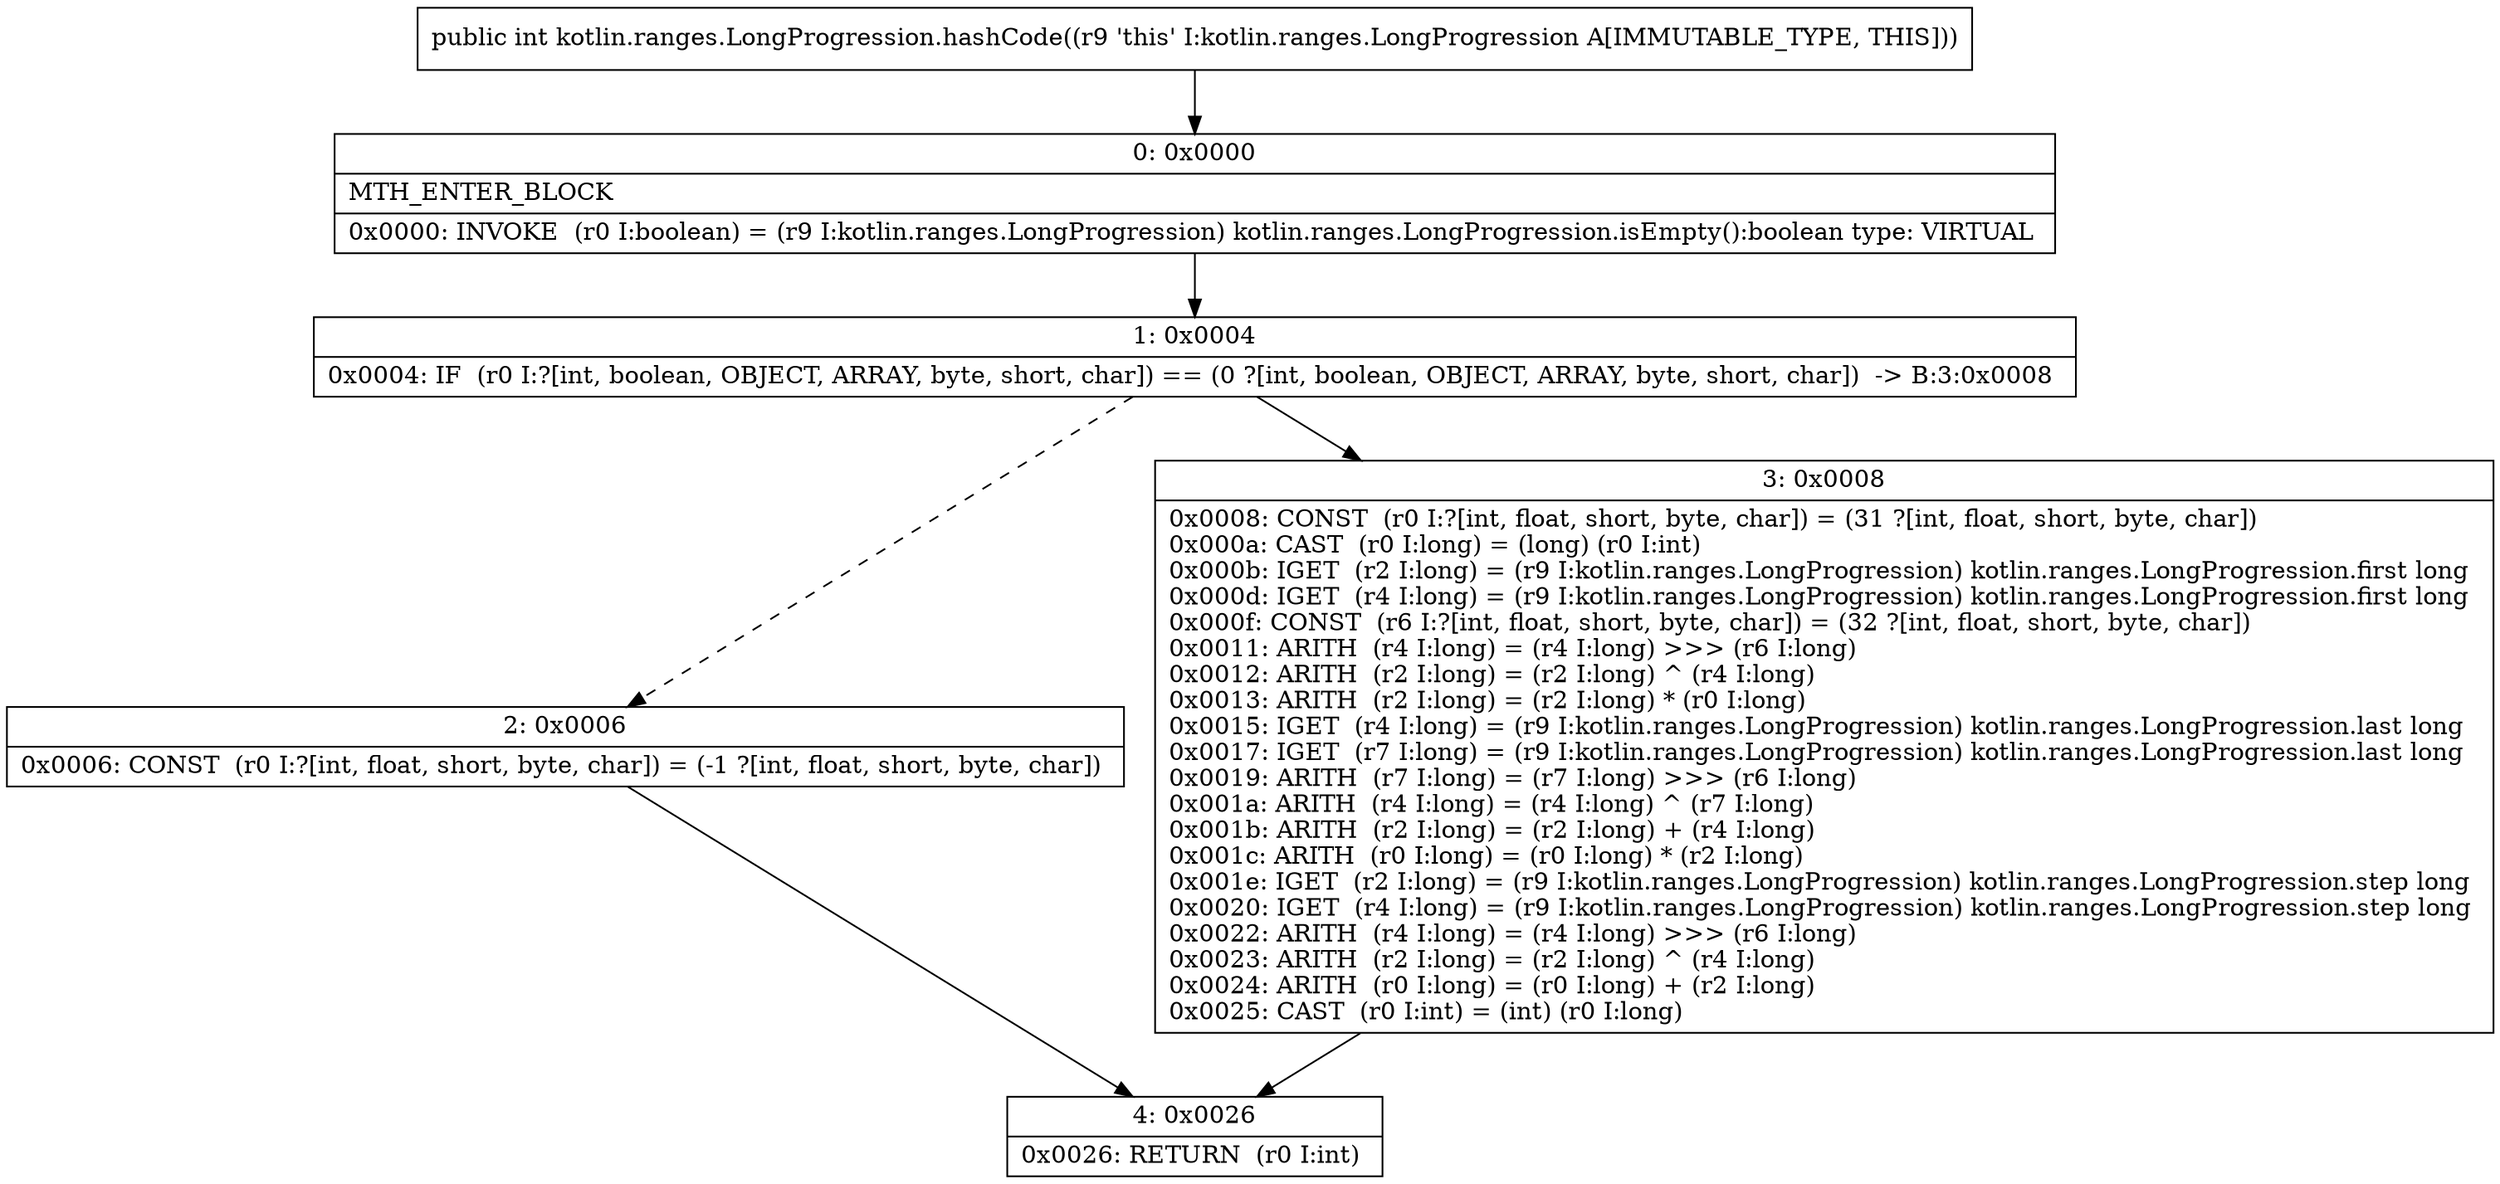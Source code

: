 digraph "CFG forkotlin.ranges.LongProgression.hashCode()I" {
Node_0 [shape=record,label="{0\:\ 0x0000|MTH_ENTER_BLOCK\l|0x0000: INVOKE  (r0 I:boolean) = (r9 I:kotlin.ranges.LongProgression) kotlin.ranges.LongProgression.isEmpty():boolean type: VIRTUAL \l}"];
Node_1 [shape=record,label="{1\:\ 0x0004|0x0004: IF  (r0 I:?[int, boolean, OBJECT, ARRAY, byte, short, char]) == (0 ?[int, boolean, OBJECT, ARRAY, byte, short, char])  \-\> B:3:0x0008 \l}"];
Node_2 [shape=record,label="{2\:\ 0x0006|0x0006: CONST  (r0 I:?[int, float, short, byte, char]) = (\-1 ?[int, float, short, byte, char]) \l}"];
Node_3 [shape=record,label="{3\:\ 0x0008|0x0008: CONST  (r0 I:?[int, float, short, byte, char]) = (31 ?[int, float, short, byte, char]) \l0x000a: CAST  (r0 I:long) = (long) (r0 I:int) \l0x000b: IGET  (r2 I:long) = (r9 I:kotlin.ranges.LongProgression) kotlin.ranges.LongProgression.first long \l0x000d: IGET  (r4 I:long) = (r9 I:kotlin.ranges.LongProgression) kotlin.ranges.LongProgression.first long \l0x000f: CONST  (r6 I:?[int, float, short, byte, char]) = (32 ?[int, float, short, byte, char]) \l0x0011: ARITH  (r4 I:long) = (r4 I:long) \>\>\> (r6 I:long) \l0x0012: ARITH  (r2 I:long) = (r2 I:long) ^ (r4 I:long) \l0x0013: ARITH  (r2 I:long) = (r2 I:long) * (r0 I:long) \l0x0015: IGET  (r4 I:long) = (r9 I:kotlin.ranges.LongProgression) kotlin.ranges.LongProgression.last long \l0x0017: IGET  (r7 I:long) = (r9 I:kotlin.ranges.LongProgression) kotlin.ranges.LongProgression.last long \l0x0019: ARITH  (r7 I:long) = (r7 I:long) \>\>\> (r6 I:long) \l0x001a: ARITH  (r4 I:long) = (r4 I:long) ^ (r7 I:long) \l0x001b: ARITH  (r2 I:long) = (r2 I:long) + (r4 I:long) \l0x001c: ARITH  (r0 I:long) = (r0 I:long) * (r2 I:long) \l0x001e: IGET  (r2 I:long) = (r9 I:kotlin.ranges.LongProgression) kotlin.ranges.LongProgression.step long \l0x0020: IGET  (r4 I:long) = (r9 I:kotlin.ranges.LongProgression) kotlin.ranges.LongProgression.step long \l0x0022: ARITH  (r4 I:long) = (r4 I:long) \>\>\> (r6 I:long) \l0x0023: ARITH  (r2 I:long) = (r2 I:long) ^ (r4 I:long) \l0x0024: ARITH  (r0 I:long) = (r0 I:long) + (r2 I:long) \l0x0025: CAST  (r0 I:int) = (int) (r0 I:long) \l}"];
Node_4 [shape=record,label="{4\:\ 0x0026|0x0026: RETURN  (r0 I:int) \l}"];
MethodNode[shape=record,label="{public int kotlin.ranges.LongProgression.hashCode((r9 'this' I:kotlin.ranges.LongProgression A[IMMUTABLE_TYPE, THIS])) }"];
MethodNode -> Node_0;
Node_0 -> Node_1;
Node_1 -> Node_2[style=dashed];
Node_1 -> Node_3;
Node_2 -> Node_4;
Node_3 -> Node_4;
}

